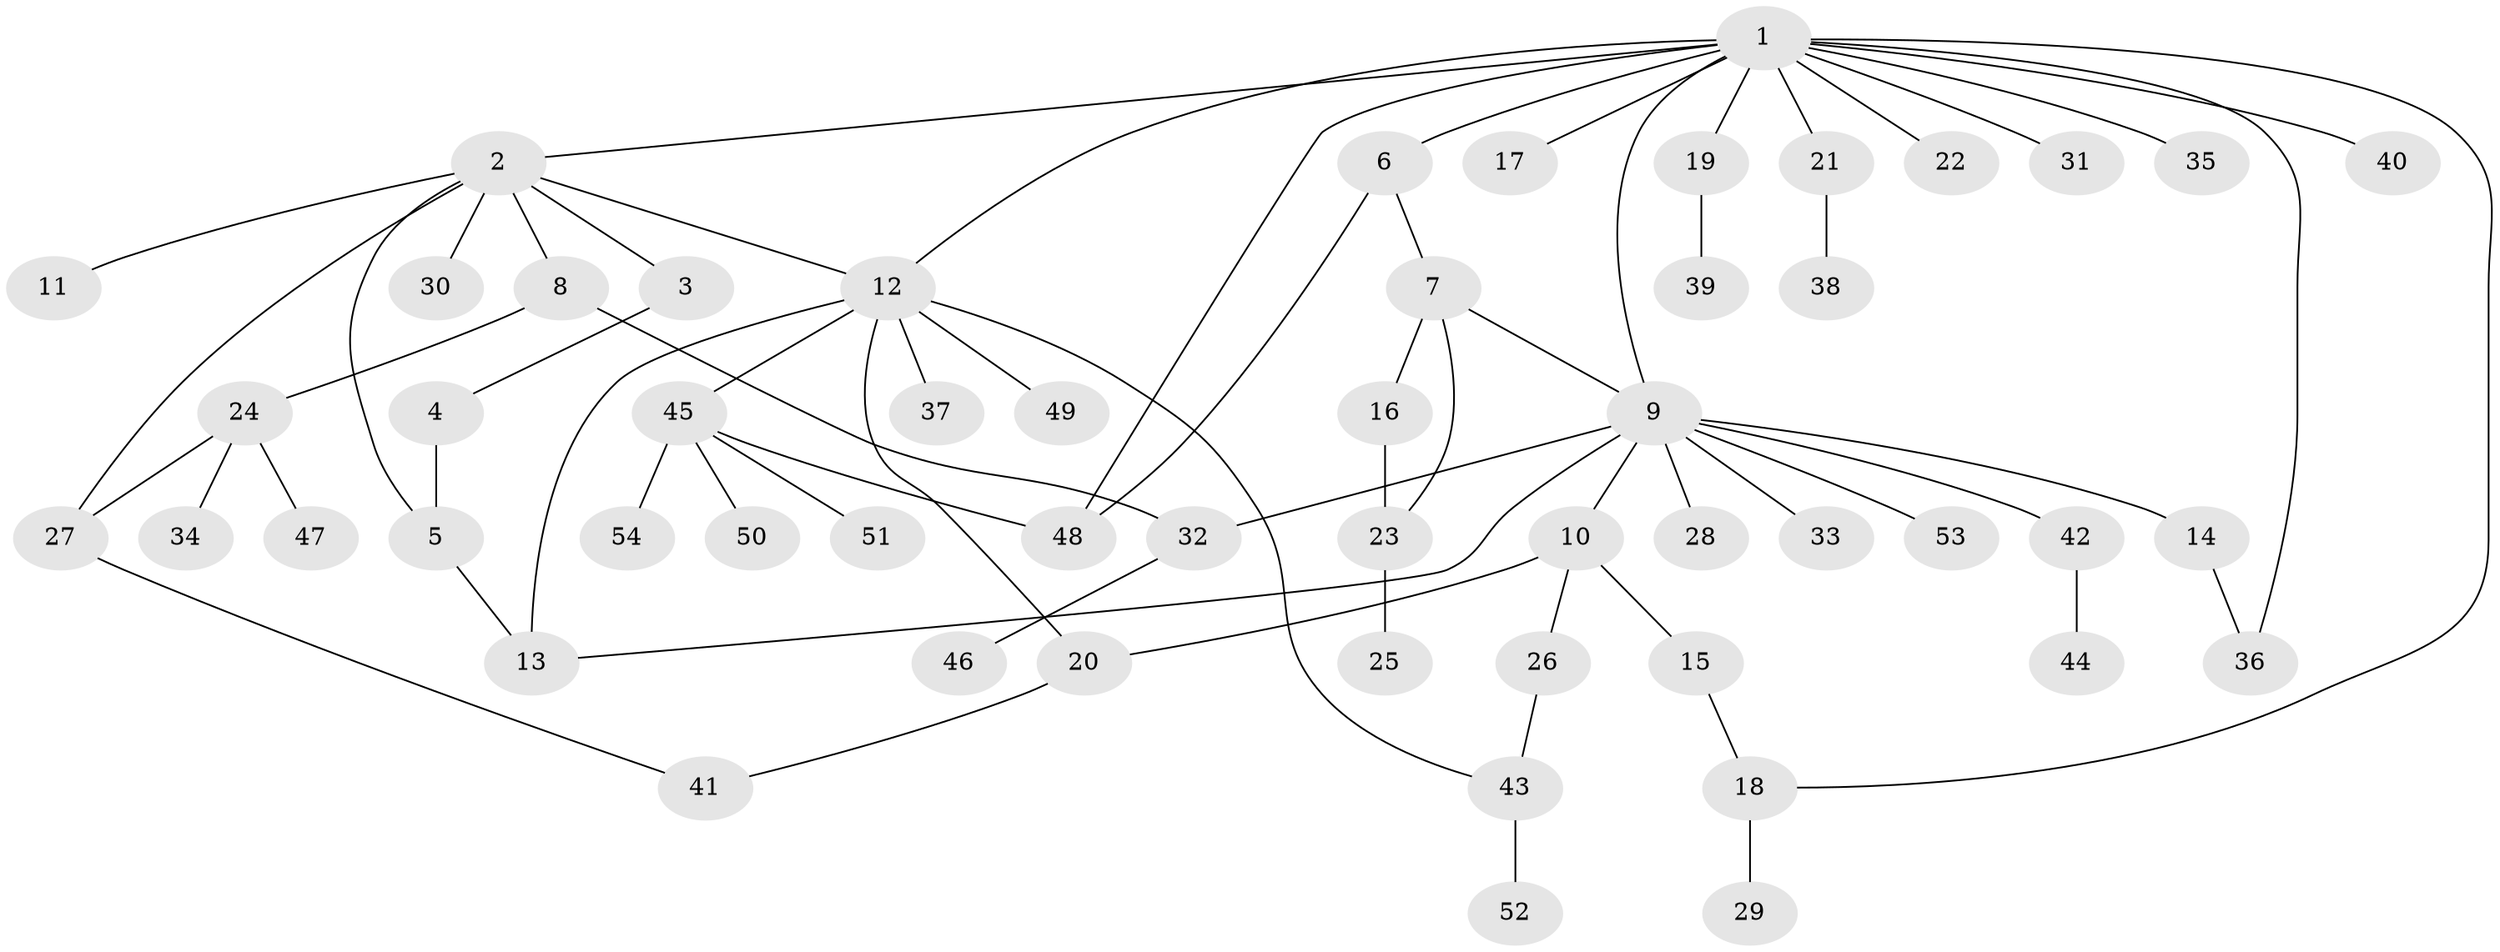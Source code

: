 // Generated by graph-tools (version 1.1) at 2025/49/03/09/25 03:49:51]
// undirected, 54 vertices, 68 edges
graph export_dot {
graph [start="1"]
  node [color=gray90,style=filled];
  1;
  2;
  3;
  4;
  5;
  6;
  7;
  8;
  9;
  10;
  11;
  12;
  13;
  14;
  15;
  16;
  17;
  18;
  19;
  20;
  21;
  22;
  23;
  24;
  25;
  26;
  27;
  28;
  29;
  30;
  31;
  32;
  33;
  34;
  35;
  36;
  37;
  38;
  39;
  40;
  41;
  42;
  43;
  44;
  45;
  46;
  47;
  48;
  49;
  50;
  51;
  52;
  53;
  54;
  1 -- 2;
  1 -- 6;
  1 -- 9;
  1 -- 12;
  1 -- 17;
  1 -- 18;
  1 -- 19;
  1 -- 21;
  1 -- 22;
  1 -- 31;
  1 -- 35;
  1 -- 36;
  1 -- 40;
  1 -- 48;
  2 -- 3;
  2 -- 5;
  2 -- 8;
  2 -- 11;
  2 -- 12;
  2 -- 27;
  2 -- 30;
  3 -- 4;
  4 -- 5;
  5 -- 13;
  6 -- 7;
  6 -- 48;
  7 -- 9;
  7 -- 16;
  7 -- 23;
  8 -- 24;
  8 -- 32;
  9 -- 10;
  9 -- 13;
  9 -- 14;
  9 -- 28;
  9 -- 32;
  9 -- 33;
  9 -- 42;
  9 -- 53;
  10 -- 15;
  10 -- 20;
  10 -- 26;
  12 -- 13;
  12 -- 20;
  12 -- 37;
  12 -- 43;
  12 -- 45;
  12 -- 49;
  14 -- 36;
  15 -- 18;
  16 -- 23;
  18 -- 29;
  19 -- 39;
  20 -- 41;
  21 -- 38;
  23 -- 25;
  24 -- 27;
  24 -- 34;
  24 -- 47;
  26 -- 43;
  27 -- 41;
  32 -- 46;
  42 -- 44;
  43 -- 52;
  45 -- 48;
  45 -- 50;
  45 -- 51;
  45 -- 54;
}
